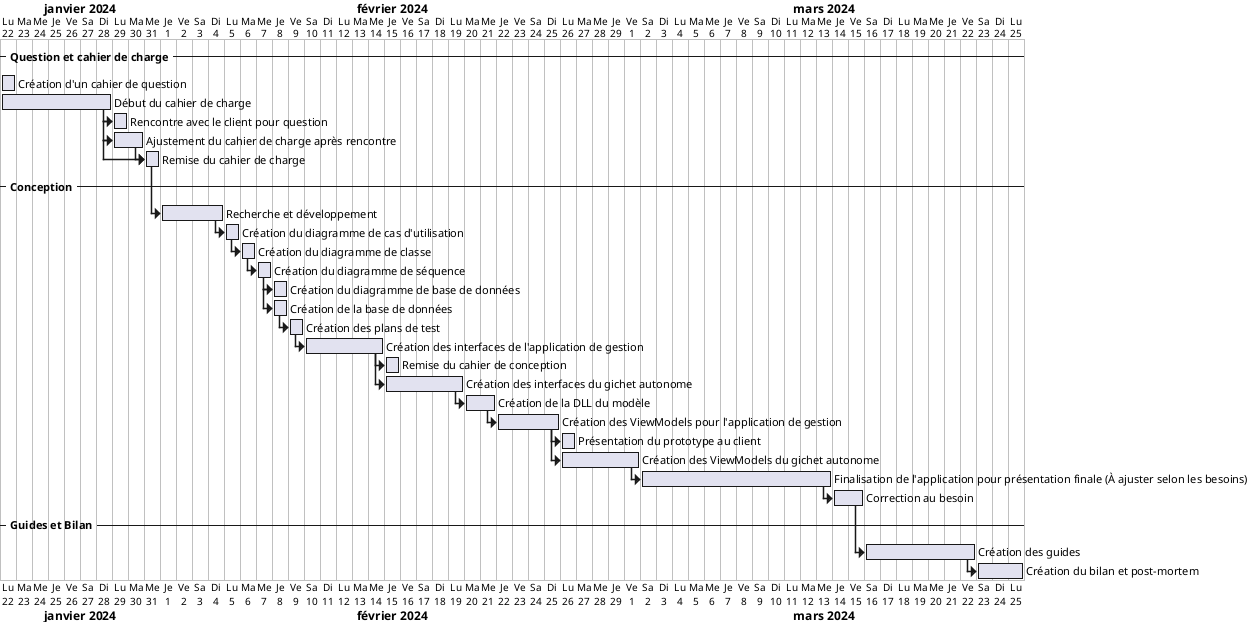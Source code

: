 @startgantt "Projet ESP SeatSwift"
language fr

Project starts 2024-01-22

-- **Question et cahier de charge** --

[Création d'un cahier de question] on {Michoux} lasts 1 days
[Début du cahier de charge] on {Michoux} lasts 7 day
then [Rencontre avec le client pour question] as [RC] on {Michoux} lasts 1 day
[Ajustement du cahier de charge après rencontre] as [DS] on {Michoux} starts at [RC]'s start and lasts 2 day
then [Remise du cahier de charge] as [CCR] on {Michoux} starts at [DS]'s start and lasts 1 day

-- **Conception** --

then [Recherche et développement] as [DCU] on {Michoux} lasts 4 day
then [Création du diagramme de cas d'utilisation] as [CC] on {Michoux} lasts 1 day
then [Création du diagramme de classe] as [CD] on {Michoux} lasts 1 day
then [Création du diagramme de séquence] as [CS] on {Michoux} lasts 1 day
then [Création du diagramme de base de données] as [DBD] on {Michoux} lasts 1 day
[Création de la base de données] as [PT] on {Michoux} starts at [DBD]'s start and lasts 1 day
then [Création des plans de test] as [PDT] on {Michoux} lasts 1 day
then [Création des interfaces de l'application de gestion] as [ADG] on {Michoux} lasts 5 day
then [Remise du cahier de conception] as [RCC] on {Michoux} lasts 1 day
[Création des interfaces du gichet autonome] as [AGA] on {Michoux} starts at [ADG]'s end and lasts 5 day
then [Création de la DLL du modèle] as [DLL] on {Michoux} lasts 2 day
then [Création des ViewModels pour l'application de gestion] as [CVM] on {Michoux} lasts 4 day
then [Présentation du prototype au client] as [PPC] on {Michoux} lasts 1 day
[Création des ViewModels du gichet autonome] as [CVMGA] on {Michoux} starts at [CVM]'s end and lasts 5 day
then [Finalisation de l'application pour présentation finale (À ajuster selon les besoins)] as [FA] on {Michoux} lasts 12 day
then [Correction au besoin] as [CA] on {Michoux} lasts 2 day

-- **Guides et Bilan** --

then [Création des guides] as [RCCF] on {Michoux} lasts 7 day
then [Création du bilan et post-mortem] as [BPM] on {Michoux} lasts 3 day

hide ressources name
hide ressources footbox

' printscale daily zoom 3
@endgantt